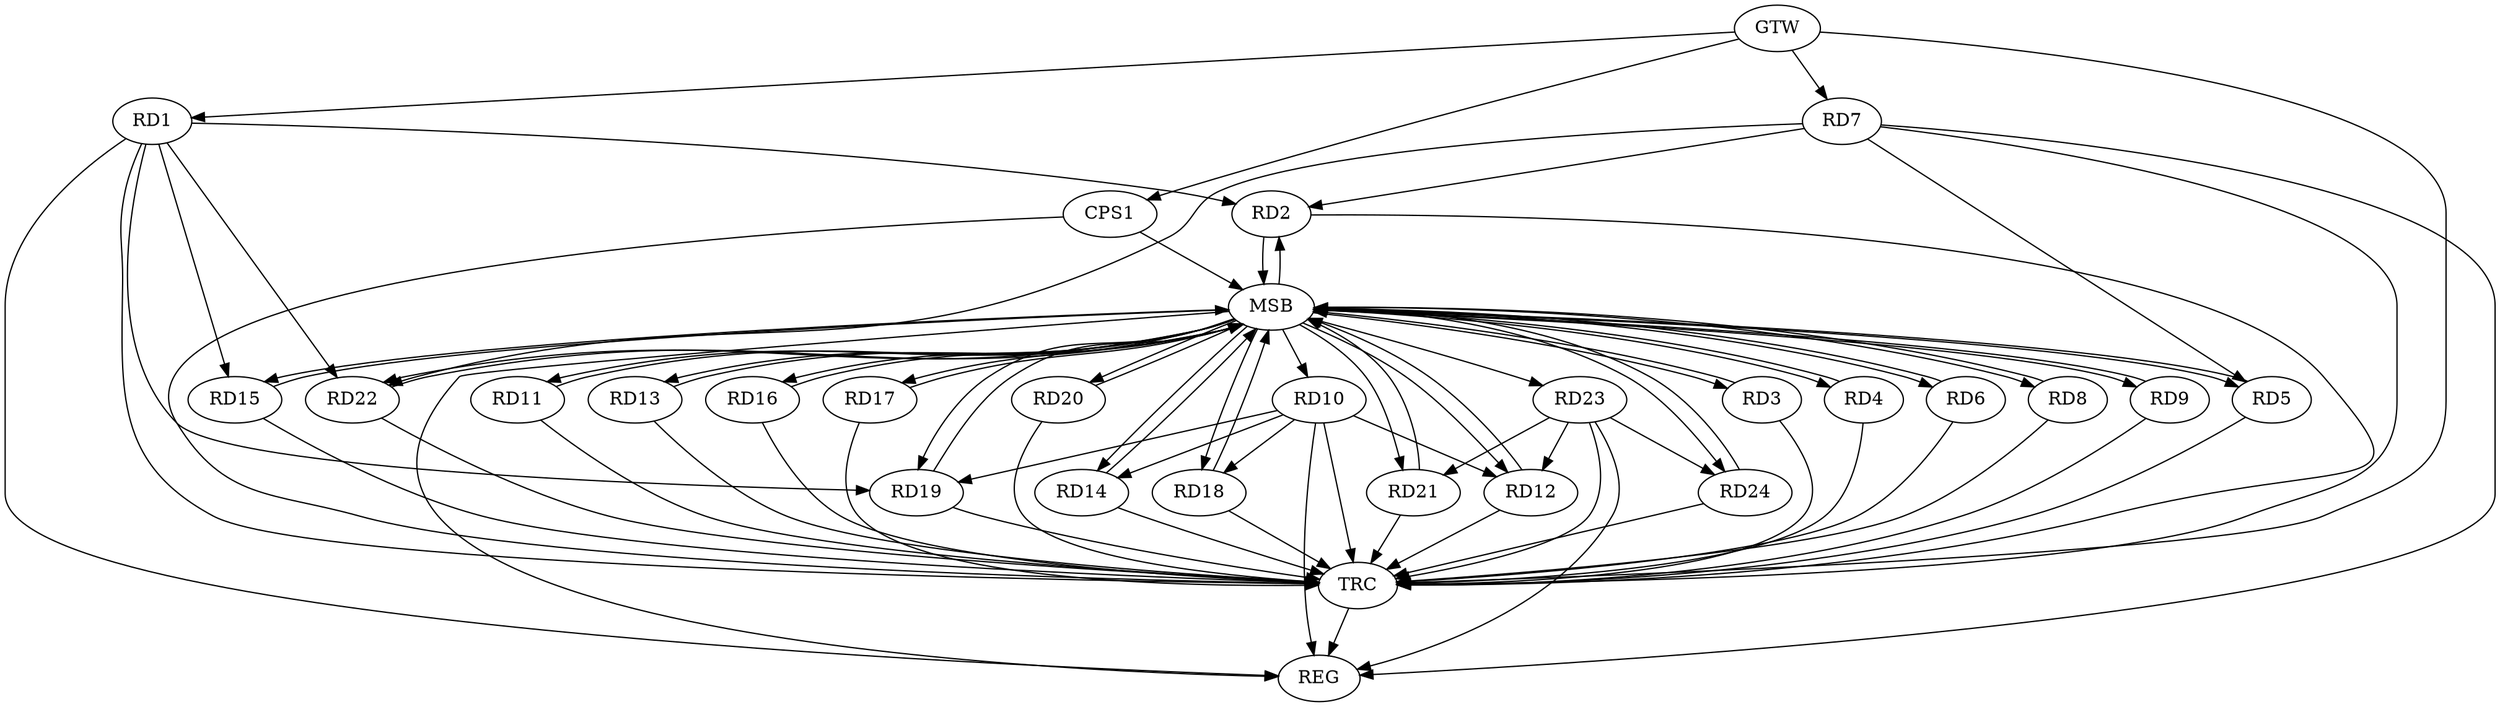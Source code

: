 strict digraph G {
  RD1 [ label="RD1" ];
  RD2 [ label="RD2" ];
  RD3 [ label="RD3" ];
  RD4 [ label="RD4" ];
  RD5 [ label="RD5" ];
  RD6 [ label="RD6" ];
  RD7 [ label="RD7" ];
  RD8 [ label="RD8" ];
  RD9 [ label="RD9" ];
  RD10 [ label="RD10" ];
  RD11 [ label="RD11" ];
  RD12 [ label="RD12" ];
  RD13 [ label="RD13" ];
  RD14 [ label="RD14" ];
  RD15 [ label="RD15" ];
  RD16 [ label="RD16" ];
  RD17 [ label="RD17" ];
  RD18 [ label="RD18" ];
  RD19 [ label="RD19" ];
  RD20 [ label="RD20" ];
  RD21 [ label="RD21" ];
  RD22 [ label="RD22" ];
  RD23 [ label="RD23" ];
  RD24 [ label="RD24" ];
  CPS1 [ label="CPS1" ];
  GTW [ label="GTW" ];
  REG [ label="REG" ];
  MSB [ label="MSB" ];
  TRC [ label="TRC" ];
  RD1 -> RD2;
  RD1 -> RD15;
  RD1 -> RD19;
  RD1 -> RD22;
  RD7 -> RD2;
  RD7 -> RD5;
  RD7 -> RD22;
  RD10 -> RD12;
  RD10 -> RD14;
  RD10 -> RD18;
  RD10 -> RD19;
  RD23 -> RD12;
  RD23 -> RD21;
  RD23 -> RD24;
  GTW -> RD1;
  GTW -> RD7;
  GTW -> CPS1;
  RD1 -> REG;
  RD7 -> REG;
  RD10 -> REG;
  RD23 -> REG;
  RD2 -> MSB;
  MSB -> REG;
  RD3 -> MSB;
  MSB -> RD6;
  MSB -> RD15;
  MSB -> RD22;
  MSB -> RD24;
  RD4 -> MSB;
  MSB -> RD12;
  MSB -> RD13;
  MSB -> RD18;
  RD5 -> MSB;
  MSB -> RD17;
  RD6 -> MSB;
  MSB -> RD14;
  RD8 -> MSB;
  RD9 -> MSB;
  MSB -> RD8;
  RD11 -> MSB;
  RD12 -> MSB;
  MSB -> RD10;
  MSB -> RD23;
  RD13 -> MSB;
  MSB -> RD5;
  MSB -> RD16;
  MSB -> RD21;
  RD14 -> MSB;
  MSB -> RD3;
  RD15 -> MSB;
  MSB -> RD19;
  RD16 -> MSB;
  MSB -> RD11;
  RD17 -> MSB;
  RD18 -> MSB;
  MSB -> RD4;
  MSB -> RD20;
  RD19 -> MSB;
  RD20 -> MSB;
  MSB -> RD9;
  RD21 -> MSB;
  RD22 -> MSB;
  RD24 -> MSB;
  CPS1 -> MSB;
  MSB -> RD2;
  RD1 -> TRC;
  RD2 -> TRC;
  RD3 -> TRC;
  RD4 -> TRC;
  RD5 -> TRC;
  RD6 -> TRC;
  RD7 -> TRC;
  RD8 -> TRC;
  RD9 -> TRC;
  RD10 -> TRC;
  RD11 -> TRC;
  RD12 -> TRC;
  RD13 -> TRC;
  RD14 -> TRC;
  RD15 -> TRC;
  RD16 -> TRC;
  RD17 -> TRC;
  RD18 -> TRC;
  RD19 -> TRC;
  RD20 -> TRC;
  RD21 -> TRC;
  RD22 -> TRC;
  RD23 -> TRC;
  RD24 -> TRC;
  CPS1 -> TRC;
  GTW -> TRC;
  TRC -> REG;
}
